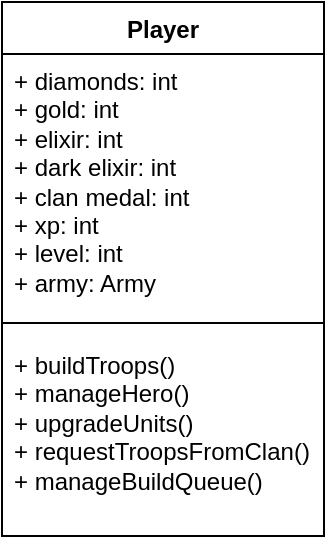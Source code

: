 <mxfile version="25.0.3">
  <diagram name="Page-1" id="6133507b-19e7-1e82-6fc7-422aa6c4b21f">
    <mxGraphModel dx="1647" dy="682" grid="0" gridSize="10" guides="1" tooltips="1" connect="1" arrows="1" fold="1" page="0" pageScale="1" pageWidth="1100" pageHeight="850" background="none" math="0" shadow="0">
      <root>
        <mxCell id="0" />
        <mxCell id="1" parent="0" />
        <mxCell id="OWQCSIat-UT7x9w9hqu4-1" value="Player" style="swimlane;fontStyle=1;align=center;verticalAlign=top;childLayout=stackLayout;horizontal=1;startSize=26;horizontalStack=0;resizeParent=1;resizeParentMax=0;resizeLast=0;collapsible=1;marginBottom=0;whiteSpace=wrap;html=1;" vertex="1" parent="1">
          <mxGeometry x="-294" y="347" width="161" height="267" as="geometry" />
        </mxCell>
        <mxCell id="OWQCSIat-UT7x9w9hqu4-2" value="+ diamonds: int&lt;div&gt;+ gold: int&lt;/div&gt;&lt;div&gt;+ elixir: int&lt;/div&gt;&lt;div&gt;+ dark elixir: int&lt;/div&gt;&lt;div&gt;+ clan medal: int&lt;/div&gt;&lt;div&gt;+ xp: int&lt;/div&gt;&lt;div&gt;+ level: int&lt;/div&gt;&lt;div&gt;+ army: Army&lt;/div&gt;" style="text;strokeColor=none;fillColor=none;align=left;verticalAlign=top;spacingLeft=4;spacingRight=4;overflow=hidden;rotatable=0;points=[[0,0.5],[1,0.5]];portConstraint=eastwest;whiteSpace=wrap;html=1;" vertex="1" parent="OWQCSIat-UT7x9w9hqu4-1">
          <mxGeometry y="26" width="161" height="127" as="geometry" />
        </mxCell>
        <mxCell id="OWQCSIat-UT7x9w9hqu4-3" value="" style="line;strokeWidth=1;fillColor=none;align=left;verticalAlign=middle;spacingTop=-1;spacingLeft=3;spacingRight=3;rotatable=0;labelPosition=right;points=[];portConstraint=eastwest;strokeColor=inherit;" vertex="1" parent="OWQCSIat-UT7x9w9hqu4-1">
          <mxGeometry y="153" width="161" height="15" as="geometry" />
        </mxCell>
        <mxCell id="OWQCSIat-UT7x9w9hqu4-4" value="+ buildTroops()&lt;div&gt;+ manageHero()&lt;/div&gt;&lt;div&gt;+ upgradeUnits()&lt;/div&gt;&lt;div&gt;+ requestTroopsFromClan()&lt;/div&gt;&lt;div&gt;+ manageBuildQueue()&lt;/div&gt;" style="text;strokeColor=none;fillColor=none;align=left;verticalAlign=top;spacingLeft=4;spacingRight=4;overflow=hidden;rotatable=0;points=[[0,0.5],[1,0.5]];portConstraint=eastwest;whiteSpace=wrap;html=1;" vertex="1" parent="OWQCSIat-UT7x9w9hqu4-1">
          <mxGeometry y="168" width="161" height="99" as="geometry" />
        </mxCell>
      </root>
    </mxGraphModel>
  </diagram>
</mxfile>
